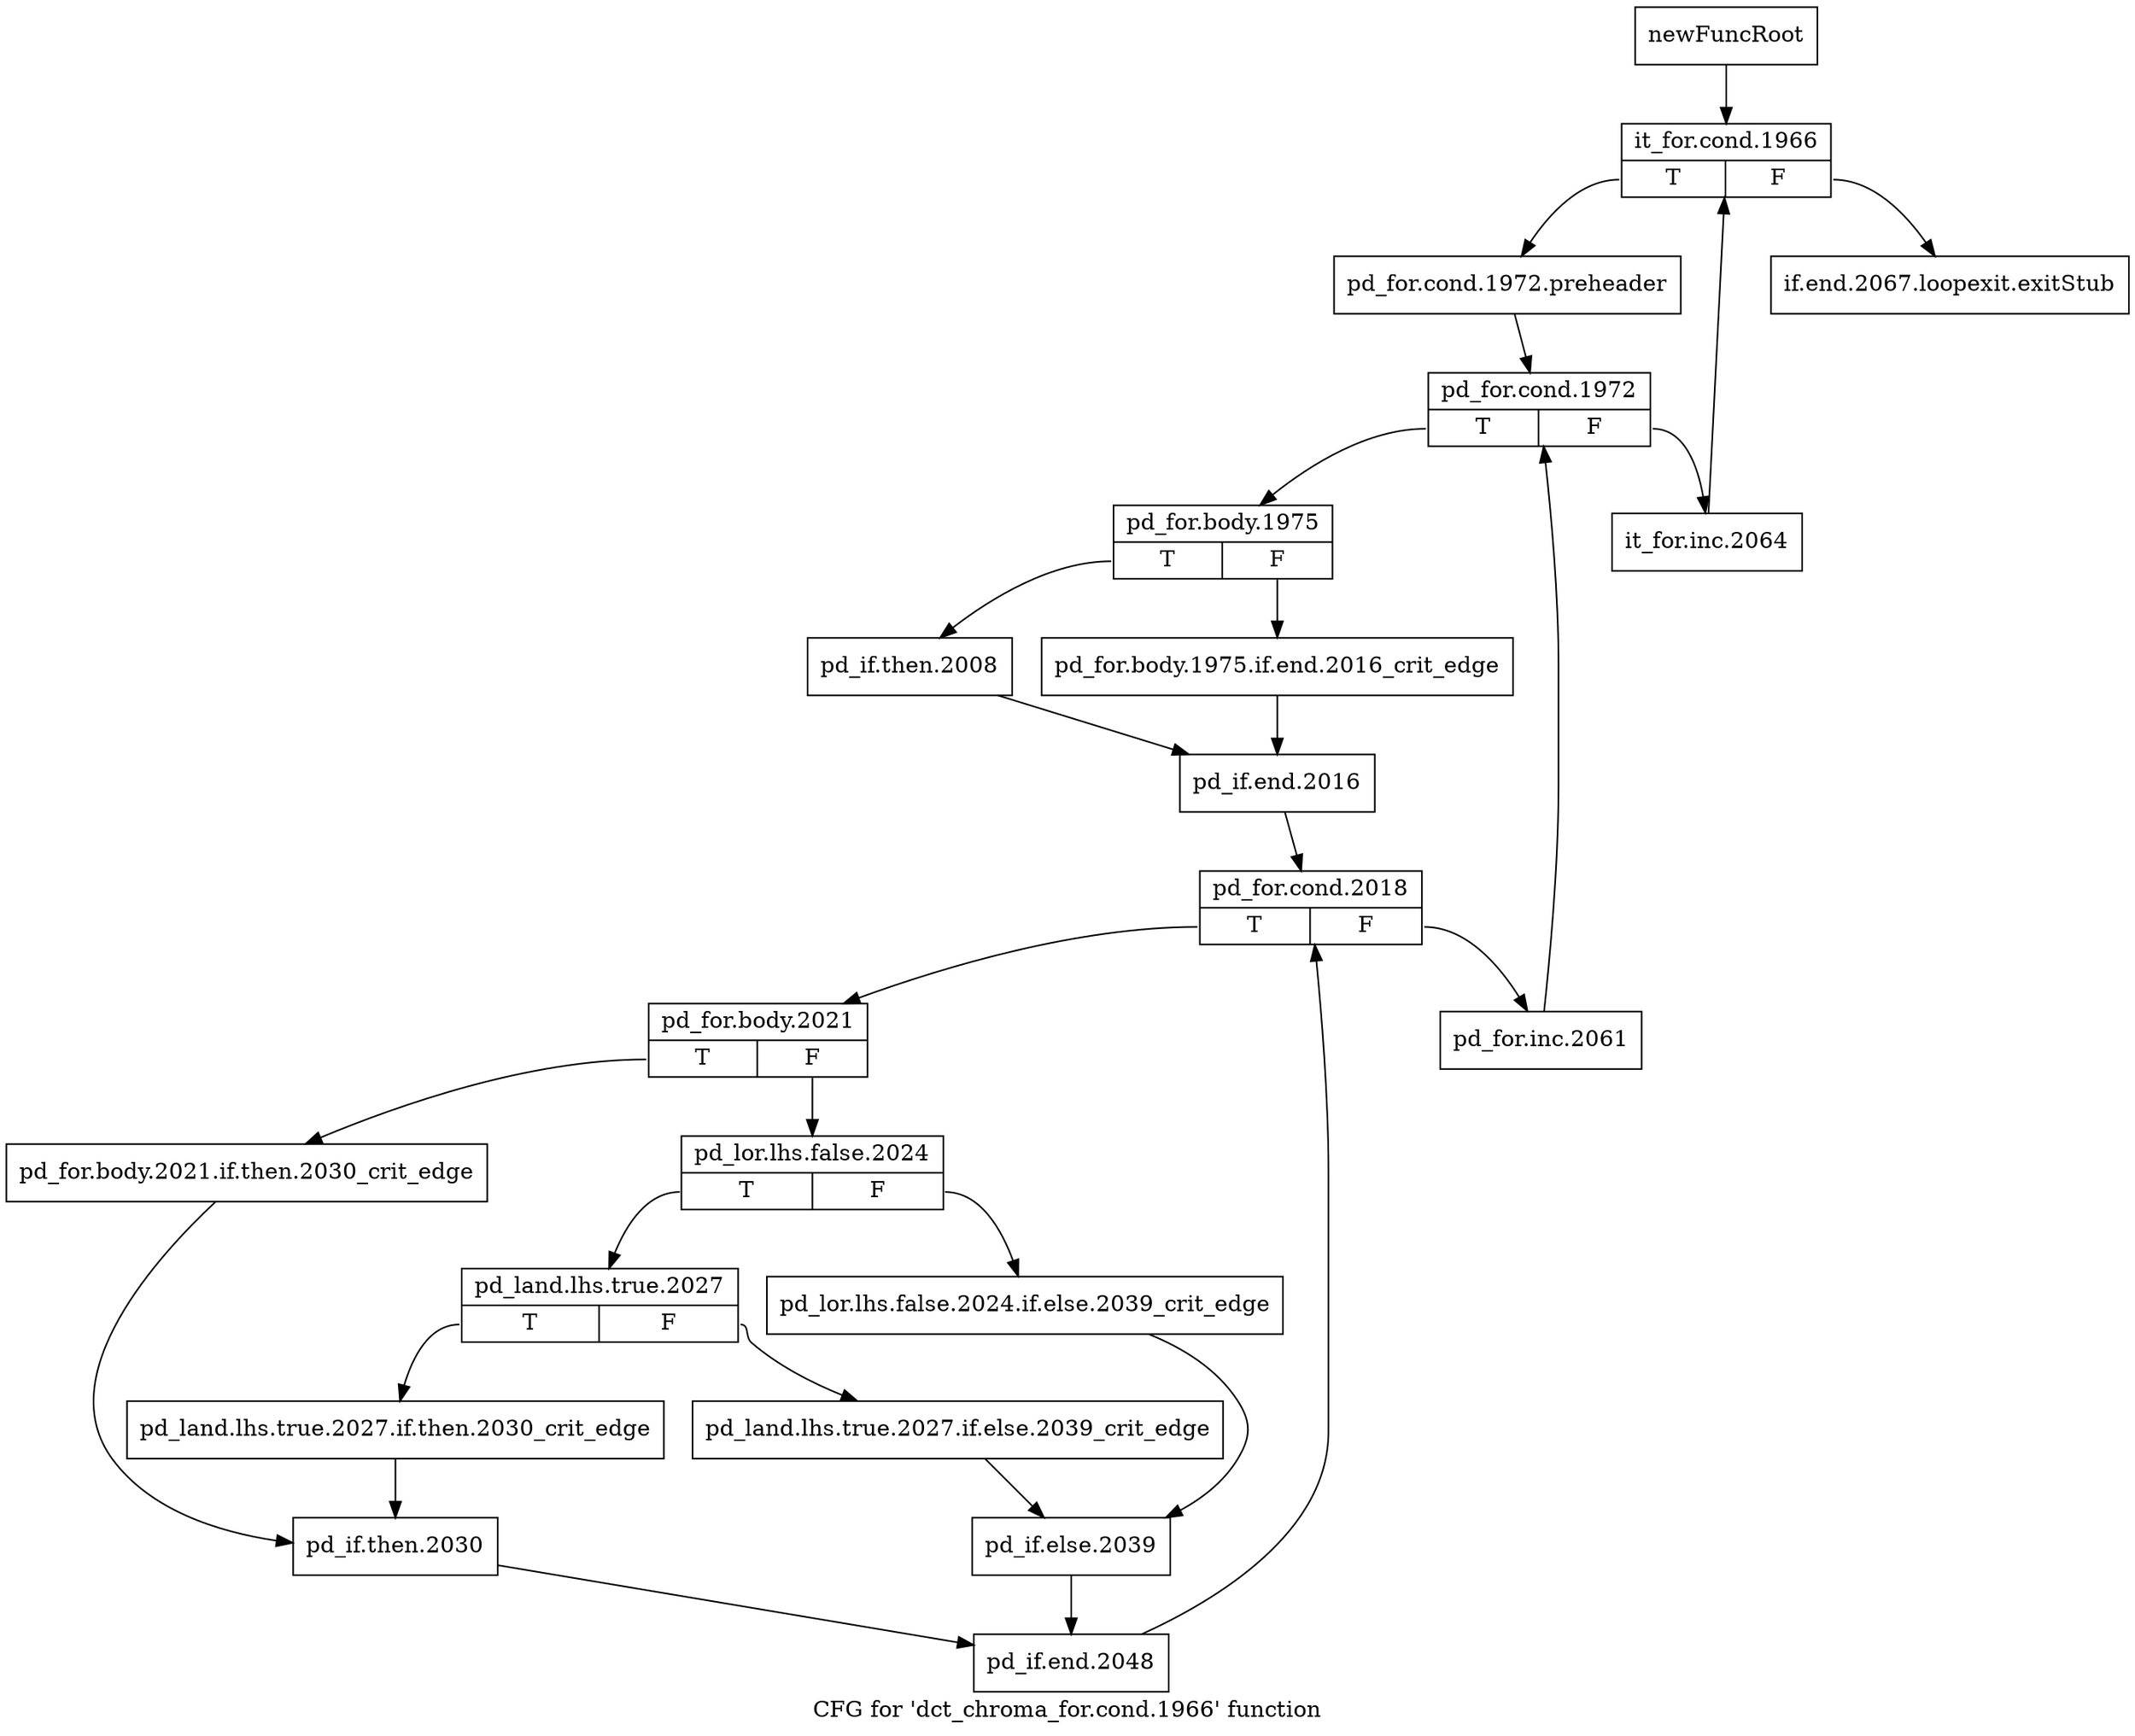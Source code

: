 digraph "CFG for 'dct_chroma_for.cond.1966' function" {
	label="CFG for 'dct_chroma_for.cond.1966' function";

	Node0x2240530 [shape=record,label="{newFuncRoot}"];
	Node0x2240530 -> Node0x22405d0;
	Node0x2240580 [shape=record,label="{if.end.2067.loopexit.exitStub}"];
	Node0x22405d0 [shape=record,label="{it_for.cond.1966|{<s0>T|<s1>F}}"];
	Node0x22405d0:s0 -> Node0x2240620;
	Node0x22405d0:s1 -> Node0x2240580;
	Node0x2240620 [shape=record,label="{pd_for.cond.1972.preheader}"];
	Node0x2240620 -> Node0x2240670;
	Node0x2240670 [shape=record,label="{pd_for.cond.1972|{<s0>T|<s1>F}}"];
	Node0x2240670:s0 -> Node0x2240710;
	Node0x2240670:s1 -> Node0x22406c0;
	Node0x22406c0 [shape=record,label="{it_for.inc.2064}"];
	Node0x22406c0 -> Node0x22405d0;
	Node0x2240710 [shape=record,label="{pd_for.body.1975|{<s0>T|<s1>F}}"];
	Node0x2240710:s0 -> Node0x22407b0;
	Node0x2240710:s1 -> Node0x2240760;
	Node0x2240760 [shape=record,label="{pd_for.body.1975.if.end.2016_crit_edge}"];
	Node0x2240760 -> Node0x2240800;
	Node0x22407b0 [shape=record,label="{pd_if.then.2008}"];
	Node0x22407b0 -> Node0x2240800;
	Node0x2240800 [shape=record,label="{pd_if.end.2016}"];
	Node0x2240800 -> Node0x2240850;
	Node0x2240850 [shape=record,label="{pd_for.cond.2018|{<s0>T|<s1>F}}"];
	Node0x2240850:s0 -> Node0x22408f0;
	Node0x2240850:s1 -> Node0x22408a0;
	Node0x22408a0 [shape=record,label="{pd_for.inc.2061}"];
	Node0x22408a0 -> Node0x2240670;
	Node0x22408f0 [shape=record,label="{pd_for.body.2021|{<s0>T|<s1>F}}"];
	Node0x22408f0:s0 -> Node0x2240b20;
	Node0x22408f0:s1 -> Node0x2240940;
	Node0x2240940 [shape=record,label="{pd_lor.lhs.false.2024|{<s0>T|<s1>F}}"];
	Node0x2240940:s0 -> Node0x22409e0;
	Node0x2240940:s1 -> Node0x2240990;
	Node0x2240990 [shape=record,label="{pd_lor.lhs.false.2024.if.else.2039_crit_edge}"];
	Node0x2240990 -> Node0x2240a80;
	Node0x22409e0 [shape=record,label="{pd_land.lhs.true.2027|{<s0>T|<s1>F}}"];
	Node0x22409e0:s0 -> Node0x2240ad0;
	Node0x22409e0:s1 -> Node0x2240a30;
	Node0x2240a30 [shape=record,label="{pd_land.lhs.true.2027.if.else.2039_crit_edge}"];
	Node0x2240a30 -> Node0x2240a80;
	Node0x2240a80 [shape=record,label="{pd_if.else.2039}"];
	Node0x2240a80 -> Node0x2240bc0;
	Node0x2240ad0 [shape=record,label="{pd_land.lhs.true.2027.if.then.2030_crit_edge}"];
	Node0x2240ad0 -> Node0x2240b70;
	Node0x2240b20 [shape=record,label="{pd_for.body.2021.if.then.2030_crit_edge}"];
	Node0x2240b20 -> Node0x2240b70;
	Node0x2240b70 [shape=record,label="{pd_if.then.2030}"];
	Node0x2240b70 -> Node0x2240bc0;
	Node0x2240bc0 [shape=record,label="{pd_if.end.2048}"];
	Node0x2240bc0 -> Node0x2240850;
}
